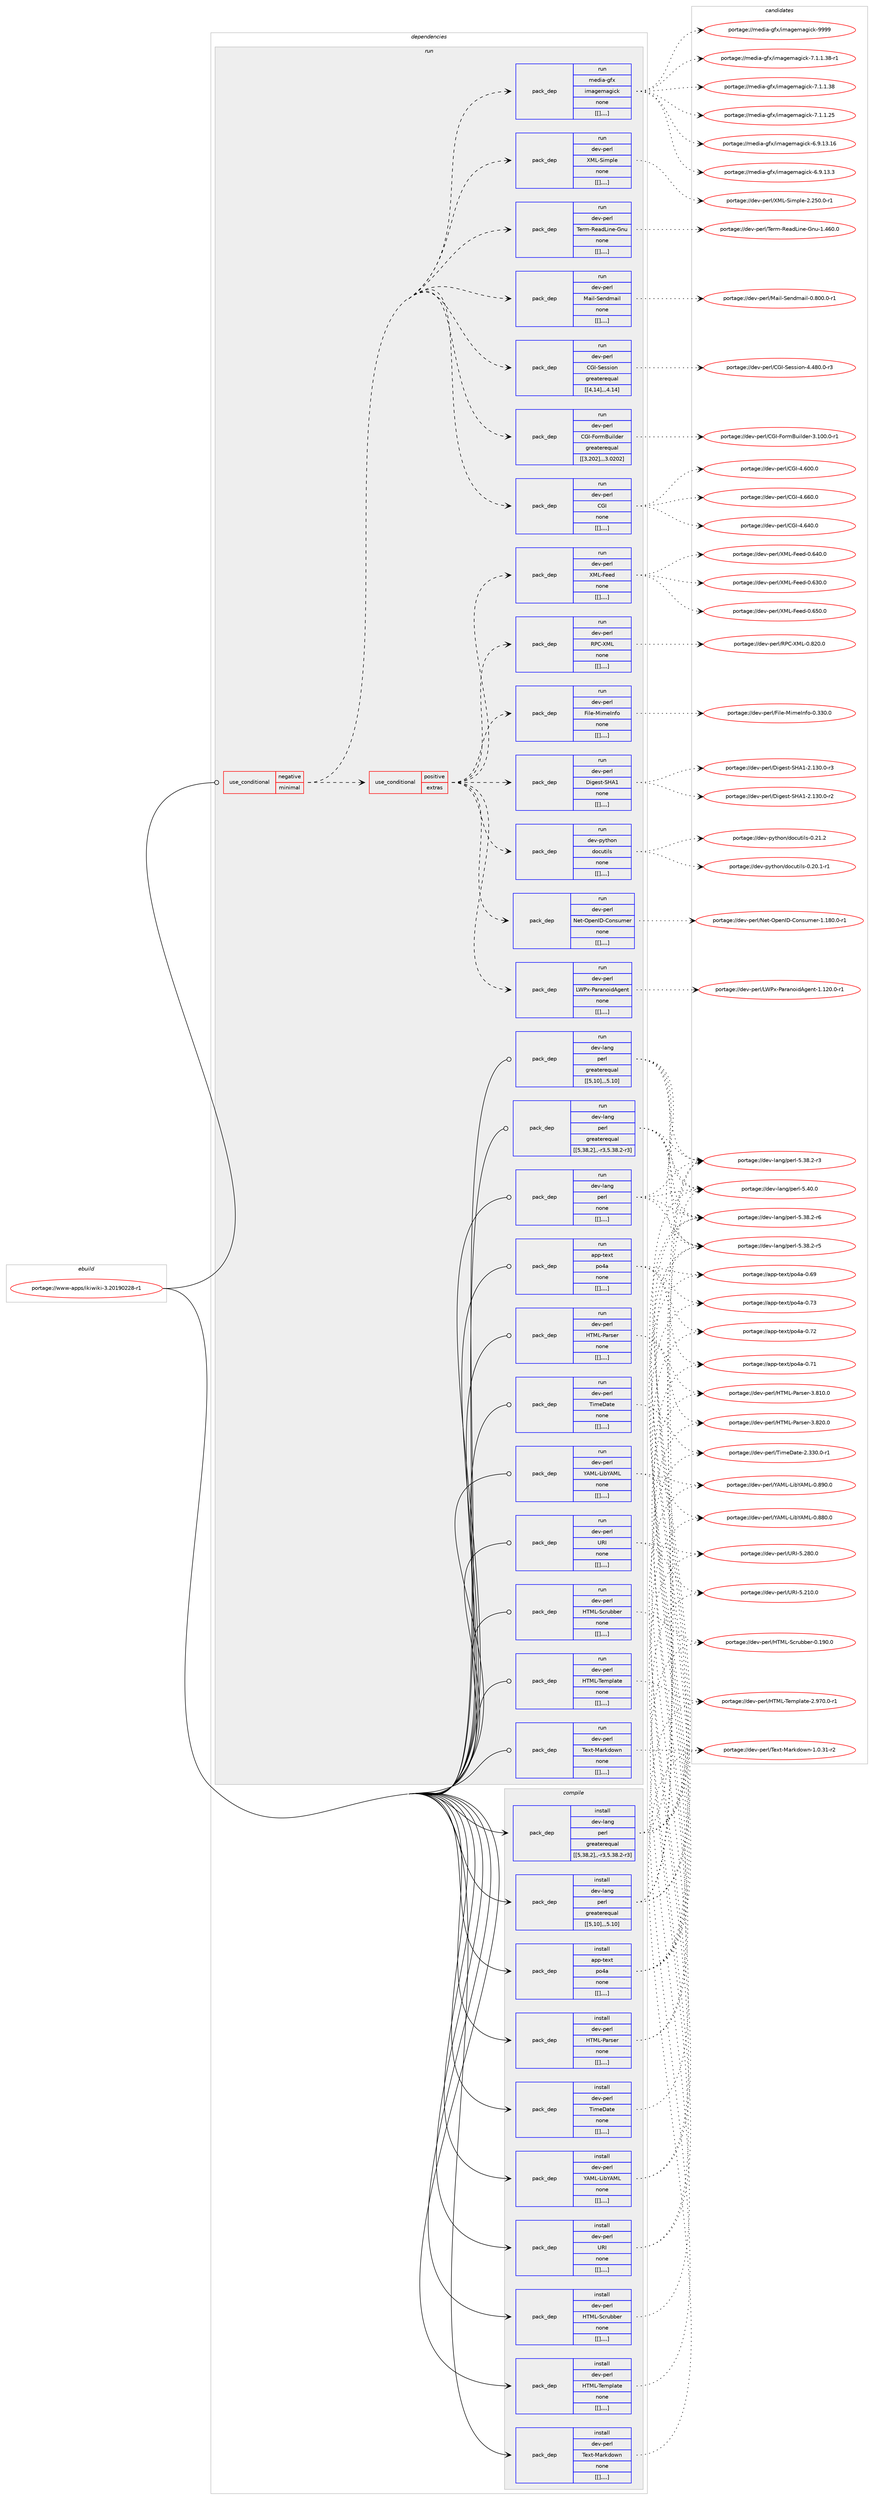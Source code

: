 digraph prolog {

# *************
# Graph options
# *************

newrank=true;
concentrate=true;
compound=true;
graph [rankdir=LR,fontname=Helvetica,fontsize=10,ranksep=1.5];#, ranksep=2.5, nodesep=0.2];
edge  [arrowhead=vee];
node  [fontname=Helvetica,fontsize=10];

# **********
# The ebuild
# **********

subgraph cluster_leftcol {
color=gray;
label=<<i>ebuild</i>>;
id [label="portage://www-apps/ikiwiki-3.20190228-r1", color=red, width=4, href="../www-apps/ikiwiki-3.20190228-r1.svg"];
}

# ****************
# The dependencies
# ****************

subgraph cluster_midcol {
color=gray;
label=<<i>dependencies</i>>;
subgraph cluster_compile {
fillcolor="#eeeeee";
style=filled;
label=<<i>compile</i>>;
subgraph pack337877 {
dependency464979 [label=<<TABLE BORDER="0" CELLBORDER="1" CELLSPACING="0" CELLPADDING="4" WIDTH="220"><TR><TD ROWSPAN="6" CELLPADDING="30">pack_dep</TD></TR><TR><TD WIDTH="110">install</TD></TR><TR><TD>app-text</TD></TR><TR><TD>po4a</TD></TR><TR><TD>none</TD></TR><TR><TD>[[],,,,]</TD></TR></TABLE>>, shape=none, color=blue];
}
id:e -> dependency464979:w [weight=20,style="solid",arrowhead="vee"];
subgraph pack337878 {
dependency464980 [label=<<TABLE BORDER="0" CELLBORDER="1" CELLSPACING="0" CELLPADDING="4" WIDTH="220"><TR><TD ROWSPAN="6" CELLPADDING="30">pack_dep</TD></TR><TR><TD WIDTH="110">install</TD></TR><TR><TD>dev-lang</TD></TR><TR><TD>perl</TD></TR><TR><TD>greaterequal</TD></TR><TR><TD>[[5,10],,,5.10]</TD></TR></TABLE>>, shape=none, color=blue];
}
id:e -> dependency464980:w [weight=20,style="solid",arrowhead="vee"];
subgraph pack337879 {
dependency464981 [label=<<TABLE BORDER="0" CELLBORDER="1" CELLSPACING="0" CELLPADDING="4" WIDTH="220"><TR><TD ROWSPAN="6" CELLPADDING="30">pack_dep</TD></TR><TR><TD WIDTH="110">install</TD></TR><TR><TD>dev-lang</TD></TR><TR><TD>perl</TD></TR><TR><TD>greaterequal</TD></TR><TR><TD>[[5,38,2],,-r3,5.38.2-r3]</TD></TR></TABLE>>, shape=none, color=blue];
}
id:e -> dependency464981:w [weight=20,style="solid",arrowhead="vee"];
subgraph pack337880 {
dependency464982 [label=<<TABLE BORDER="0" CELLBORDER="1" CELLSPACING="0" CELLPADDING="4" WIDTH="220"><TR><TD ROWSPAN="6" CELLPADDING="30">pack_dep</TD></TR><TR><TD WIDTH="110">install</TD></TR><TR><TD>dev-perl</TD></TR><TR><TD>HTML-Parser</TD></TR><TR><TD>none</TD></TR><TR><TD>[[],,,,]</TD></TR></TABLE>>, shape=none, color=blue];
}
id:e -> dependency464982:w [weight=20,style="solid",arrowhead="vee"];
subgraph pack337881 {
dependency464983 [label=<<TABLE BORDER="0" CELLBORDER="1" CELLSPACING="0" CELLPADDING="4" WIDTH="220"><TR><TD ROWSPAN="6" CELLPADDING="30">pack_dep</TD></TR><TR><TD WIDTH="110">install</TD></TR><TR><TD>dev-perl</TD></TR><TR><TD>HTML-Scrubber</TD></TR><TR><TD>none</TD></TR><TR><TD>[[],,,,]</TD></TR></TABLE>>, shape=none, color=blue];
}
id:e -> dependency464983:w [weight=20,style="solid",arrowhead="vee"];
subgraph pack337882 {
dependency464984 [label=<<TABLE BORDER="0" CELLBORDER="1" CELLSPACING="0" CELLPADDING="4" WIDTH="220"><TR><TD ROWSPAN="6" CELLPADDING="30">pack_dep</TD></TR><TR><TD WIDTH="110">install</TD></TR><TR><TD>dev-perl</TD></TR><TR><TD>HTML-Template</TD></TR><TR><TD>none</TD></TR><TR><TD>[[],,,,]</TD></TR></TABLE>>, shape=none, color=blue];
}
id:e -> dependency464984:w [weight=20,style="solid",arrowhead="vee"];
subgraph pack337883 {
dependency464985 [label=<<TABLE BORDER="0" CELLBORDER="1" CELLSPACING="0" CELLPADDING="4" WIDTH="220"><TR><TD ROWSPAN="6" CELLPADDING="30">pack_dep</TD></TR><TR><TD WIDTH="110">install</TD></TR><TR><TD>dev-perl</TD></TR><TR><TD>Text-Markdown</TD></TR><TR><TD>none</TD></TR><TR><TD>[[],,,,]</TD></TR></TABLE>>, shape=none, color=blue];
}
id:e -> dependency464985:w [weight=20,style="solid",arrowhead="vee"];
subgraph pack337884 {
dependency464986 [label=<<TABLE BORDER="0" CELLBORDER="1" CELLSPACING="0" CELLPADDING="4" WIDTH="220"><TR><TD ROWSPAN="6" CELLPADDING="30">pack_dep</TD></TR><TR><TD WIDTH="110">install</TD></TR><TR><TD>dev-perl</TD></TR><TR><TD>TimeDate</TD></TR><TR><TD>none</TD></TR><TR><TD>[[],,,,]</TD></TR></TABLE>>, shape=none, color=blue];
}
id:e -> dependency464986:w [weight=20,style="solid",arrowhead="vee"];
subgraph pack337885 {
dependency464987 [label=<<TABLE BORDER="0" CELLBORDER="1" CELLSPACING="0" CELLPADDING="4" WIDTH="220"><TR><TD ROWSPAN="6" CELLPADDING="30">pack_dep</TD></TR><TR><TD WIDTH="110">install</TD></TR><TR><TD>dev-perl</TD></TR><TR><TD>URI</TD></TR><TR><TD>none</TD></TR><TR><TD>[[],,,,]</TD></TR></TABLE>>, shape=none, color=blue];
}
id:e -> dependency464987:w [weight=20,style="solid",arrowhead="vee"];
subgraph pack337886 {
dependency464988 [label=<<TABLE BORDER="0" CELLBORDER="1" CELLSPACING="0" CELLPADDING="4" WIDTH="220"><TR><TD ROWSPAN="6" CELLPADDING="30">pack_dep</TD></TR><TR><TD WIDTH="110">install</TD></TR><TR><TD>dev-perl</TD></TR><TR><TD>YAML-LibYAML</TD></TR><TR><TD>none</TD></TR><TR><TD>[[],,,,]</TD></TR></TABLE>>, shape=none, color=blue];
}
id:e -> dependency464988:w [weight=20,style="solid",arrowhead="vee"];
}
subgraph cluster_compileandrun {
fillcolor="#eeeeee";
style=filled;
label=<<i>compile and run</i>>;
}
subgraph cluster_run {
fillcolor="#eeeeee";
style=filled;
label=<<i>run</i>>;
subgraph cond123701 {
dependency464989 [label=<<TABLE BORDER="0" CELLBORDER="1" CELLSPACING="0" CELLPADDING="4"><TR><TD ROWSPAN="3" CELLPADDING="10">use_conditional</TD></TR><TR><TD>negative</TD></TR><TR><TD>minimal</TD></TR></TABLE>>, shape=none, color=red];
subgraph pack337887 {
dependency464990 [label=<<TABLE BORDER="0" CELLBORDER="1" CELLSPACING="0" CELLPADDING="4" WIDTH="220"><TR><TD ROWSPAN="6" CELLPADDING="30">pack_dep</TD></TR><TR><TD WIDTH="110">run</TD></TR><TR><TD>dev-perl</TD></TR><TR><TD>CGI</TD></TR><TR><TD>none</TD></TR><TR><TD>[[],,,,]</TD></TR></TABLE>>, shape=none, color=blue];
}
dependency464989:e -> dependency464990:w [weight=20,style="dashed",arrowhead="vee"];
subgraph pack337888 {
dependency464991 [label=<<TABLE BORDER="0" CELLBORDER="1" CELLSPACING="0" CELLPADDING="4" WIDTH="220"><TR><TD ROWSPAN="6" CELLPADDING="30">pack_dep</TD></TR><TR><TD WIDTH="110">run</TD></TR><TR><TD>dev-perl</TD></TR><TR><TD>CGI-FormBuilder</TD></TR><TR><TD>greaterequal</TD></TR><TR><TD>[[3,202],,,3.0202]</TD></TR></TABLE>>, shape=none, color=blue];
}
dependency464989:e -> dependency464991:w [weight=20,style="dashed",arrowhead="vee"];
subgraph pack337889 {
dependency464992 [label=<<TABLE BORDER="0" CELLBORDER="1" CELLSPACING="0" CELLPADDING="4" WIDTH="220"><TR><TD ROWSPAN="6" CELLPADDING="30">pack_dep</TD></TR><TR><TD WIDTH="110">run</TD></TR><TR><TD>dev-perl</TD></TR><TR><TD>CGI-Session</TD></TR><TR><TD>greaterequal</TD></TR><TR><TD>[[4,14],,,4.14]</TD></TR></TABLE>>, shape=none, color=blue];
}
dependency464989:e -> dependency464992:w [weight=20,style="dashed",arrowhead="vee"];
subgraph pack337890 {
dependency464993 [label=<<TABLE BORDER="0" CELLBORDER="1" CELLSPACING="0" CELLPADDING="4" WIDTH="220"><TR><TD ROWSPAN="6" CELLPADDING="30">pack_dep</TD></TR><TR><TD WIDTH="110">run</TD></TR><TR><TD>dev-perl</TD></TR><TR><TD>Mail-Sendmail</TD></TR><TR><TD>none</TD></TR><TR><TD>[[],,,,]</TD></TR></TABLE>>, shape=none, color=blue];
}
dependency464989:e -> dependency464993:w [weight=20,style="dashed",arrowhead="vee"];
subgraph pack337891 {
dependency464994 [label=<<TABLE BORDER="0" CELLBORDER="1" CELLSPACING="0" CELLPADDING="4" WIDTH="220"><TR><TD ROWSPAN="6" CELLPADDING="30">pack_dep</TD></TR><TR><TD WIDTH="110">run</TD></TR><TR><TD>dev-perl</TD></TR><TR><TD>Term-ReadLine-Gnu</TD></TR><TR><TD>none</TD></TR><TR><TD>[[],,,,]</TD></TR></TABLE>>, shape=none, color=blue];
}
dependency464989:e -> dependency464994:w [weight=20,style="dashed",arrowhead="vee"];
subgraph pack337892 {
dependency464995 [label=<<TABLE BORDER="0" CELLBORDER="1" CELLSPACING="0" CELLPADDING="4" WIDTH="220"><TR><TD ROWSPAN="6" CELLPADDING="30">pack_dep</TD></TR><TR><TD WIDTH="110">run</TD></TR><TR><TD>dev-perl</TD></TR><TR><TD>XML-Simple</TD></TR><TR><TD>none</TD></TR><TR><TD>[[],,,,]</TD></TR></TABLE>>, shape=none, color=blue];
}
dependency464989:e -> dependency464995:w [weight=20,style="dashed",arrowhead="vee"];
subgraph pack337893 {
dependency464996 [label=<<TABLE BORDER="0" CELLBORDER="1" CELLSPACING="0" CELLPADDING="4" WIDTH="220"><TR><TD ROWSPAN="6" CELLPADDING="30">pack_dep</TD></TR><TR><TD WIDTH="110">run</TD></TR><TR><TD>media-gfx</TD></TR><TR><TD>imagemagick</TD></TR><TR><TD>none</TD></TR><TR><TD>[[],,,,]</TD></TR></TABLE>>, shape=none, color=blue];
}
dependency464989:e -> dependency464996:w [weight=20,style="dashed",arrowhead="vee"];
subgraph cond123702 {
dependency464997 [label=<<TABLE BORDER="0" CELLBORDER="1" CELLSPACING="0" CELLPADDING="4"><TR><TD ROWSPAN="3" CELLPADDING="10">use_conditional</TD></TR><TR><TD>positive</TD></TR><TR><TD>extras</TD></TR></TABLE>>, shape=none, color=red];
subgraph pack337894 {
dependency464998 [label=<<TABLE BORDER="0" CELLBORDER="1" CELLSPACING="0" CELLPADDING="4" WIDTH="220"><TR><TD ROWSPAN="6" CELLPADDING="30">pack_dep</TD></TR><TR><TD WIDTH="110">run</TD></TR><TR><TD>dev-python</TD></TR><TR><TD>docutils</TD></TR><TR><TD>none</TD></TR><TR><TD>[[],,,,]</TD></TR></TABLE>>, shape=none, color=blue];
}
dependency464997:e -> dependency464998:w [weight=20,style="dashed",arrowhead="vee"];
subgraph pack337895 {
dependency464999 [label=<<TABLE BORDER="0" CELLBORDER="1" CELLSPACING="0" CELLPADDING="4" WIDTH="220"><TR><TD ROWSPAN="6" CELLPADDING="30">pack_dep</TD></TR><TR><TD WIDTH="110">run</TD></TR><TR><TD>dev-perl</TD></TR><TR><TD>Digest-SHA1</TD></TR><TR><TD>none</TD></TR><TR><TD>[[],,,,]</TD></TR></TABLE>>, shape=none, color=blue];
}
dependency464997:e -> dependency464999:w [weight=20,style="dashed",arrowhead="vee"];
subgraph pack337896 {
dependency465000 [label=<<TABLE BORDER="0" CELLBORDER="1" CELLSPACING="0" CELLPADDING="4" WIDTH="220"><TR><TD ROWSPAN="6" CELLPADDING="30">pack_dep</TD></TR><TR><TD WIDTH="110">run</TD></TR><TR><TD>dev-perl</TD></TR><TR><TD>File-MimeInfo</TD></TR><TR><TD>none</TD></TR><TR><TD>[[],,,,]</TD></TR></TABLE>>, shape=none, color=blue];
}
dependency464997:e -> dependency465000:w [weight=20,style="dashed",arrowhead="vee"];
subgraph pack337897 {
dependency465001 [label=<<TABLE BORDER="0" CELLBORDER="1" CELLSPACING="0" CELLPADDING="4" WIDTH="220"><TR><TD ROWSPAN="6" CELLPADDING="30">pack_dep</TD></TR><TR><TD WIDTH="110">run</TD></TR><TR><TD>dev-perl</TD></TR><TR><TD>RPC-XML</TD></TR><TR><TD>none</TD></TR><TR><TD>[[],,,,]</TD></TR></TABLE>>, shape=none, color=blue];
}
dependency464997:e -> dependency465001:w [weight=20,style="dashed",arrowhead="vee"];
subgraph pack337898 {
dependency465002 [label=<<TABLE BORDER="0" CELLBORDER="1" CELLSPACING="0" CELLPADDING="4" WIDTH="220"><TR><TD ROWSPAN="6" CELLPADDING="30">pack_dep</TD></TR><TR><TD WIDTH="110">run</TD></TR><TR><TD>dev-perl</TD></TR><TR><TD>XML-Feed</TD></TR><TR><TD>none</TD></TR><TR><TD>[[],,,,]</TD></TR></TABLE>>, shape=none, color=blue];
}
dependency464997:e -> dependency465002:w [weight=20,style="dashed",arrowhead="vee"];
subgraph pack337899 {
dependency465003 [label=<<TABLE BORDER="0" CELLBORDER="1" CELLSPACING="0" CELLPADDING="4" WIDTH="220"><TR><TD ROWSPAN="6" CELLPADDING="30">pack_dep</TD></TR><TR><TD WIDTH="110">run</TD></TR><TR><TD>dev-perl</TD></TR><TR><TD>LWPx-ParanoidAgent</TD></TR><TR><TD>none</TD></TR><TR><TD>[[],,,,]</TD></TR></TABLE>>, shape=none, color=blue];
}
dependency464997:e -> dependency465003:w [weight=20,style="dashed",arrowhead="vee"];
subgraph pack337900 {
dependency465004 [label=<<TABLE BORDER="0" CELLBORDER="1" CELLSPACING="0" CELLPADDING="4" WIDTH="220"><TR><TD ROWSPAN="6" CELLPADDING="30">pack_dep</TD></TR><TR><TD WIDTH="110">run</TD></TR><TR><TD>dev-perl</TD></TR><TR><TD>Net-OpenID-Consumer</TD></TR><TR><TD>none</TD></TR><TR><TD>[[],,,,]</TD></TR></TABLE>>, shape=none, color=blue];
}
dependency464997:e -> dependency465004:w [weight=20,style="dashed",arrowhead="vee"];
}
dependency464989:e -> dependency464997:w [weight=20,style="dashed",arrowhead="vee"];
}
id:e -> dependency464989:w [weight=20,style="solid",arrowhead="odot"];
subgraph pack337901 {
dependency465005 [label=<<TABLE BORDER="0" CELLBORDER="1" CELLSPACING="0" CELLPADDING="4" WIDTH="220"><TR><TD ROWSPAN="6" CELLPADDING="30">pack_dep</TD></TR><TR><TD WIDTH="110">run</TD></TR><TR><TD>app-text</TD></TR><TR><TD>po4a</TD></TR><TR><TD>none</TD></TR><TR><TD>[[],,,,]</TD></TR></TABLE>>, shape=none, color=blue];
}
id:e -> dependency465005:w [weight=20,style="solid",arrowhead="odot"];
subgraph pack337902 {
dependency465006 [label=<<TABLE BORDER="0" CELLBORDER="1" CELLSPACING="0" CELLPADDING="4" WIDTH="220"><TR><TD ROWSPAN="6" CELLPADDING="30">pack_dep</TD></TR><TR><TD WIDTH="110">run</TD></TR><TR><TD>dev-lang</TD></TR><TR><TD>perl</TD></TR><TR><TD>greaterequal</TD></TR><TR><TD>[[5,10],,,5.10]</TD></TR></TABLE>>, shape=none, color=blue];
}
id:e -> dependency465006:w [weight=20,style="solid",arrowhead="odot"];
subgraph pack337903 {
dependency465007 [label=<<TABLE BORDER="0" CELLBORDER="1" CELLSPACING="0" CELLPADDING="4" WIDTH="220"><TR><TD ROWSPAN="6" CELLPADDING="30">pack_dep</TD></TR><TR><TD WIDTH="110">run</TD></TR><TR><TD>dev-lang</TD></TR><TR><TD>perl</TD></TR><TR><TD>greaterequal</TD></TR><TR><TD>[[5,38,2],,-r3,5.38.2-r3]</TD></TR></TABLE>>, shape=none, color=blue];
}
id:e -> dependency465007:w [weight=20,style="solid",arrowhead="odot"];
subgraph pack337904 {
dependency465008 [label=<<TABLE BORDER="0" CELLBORDER="1" CELLSPACING="0" CELLPADDING="4" WIDTH="220"><TR><TD ROWSPAN="6" CELLPADDING="30">pack_dep</TD></TR><TR><TD WIDTH="110">run</TD></TR><TR><TD>dev-lang</TD></TR><TR><TD>perl</TD></TR><TR><TD>none</TD></TR><TR><TD>[[],,,,]</TD></TR></TABLE>>, shape=none, color=blue];
}
id:e -> dependency465008:w [weight=20,style="solid",arrowhead="odot"];
subgraph pack337905 {
dependency465009 [label=<<TABLE BORDER="0" CELLBORDER="1" CELLSPACING="0" CELLPADDING="4" WIDTH="220"><TR><TD ROWSPAN="6" CELLPADDING="30">pack_dep</TD></TR><TR><TD WIDTH="110">run</TD></TR><TR><TD>dev-perl</TD></TR><TR><TD>HTML-Parser</TD></TR><TR><TD>none</TD></TR><TR><TD>[[],,,,]</TD></TR></TABLE>>, shape=none, color=blue];
}
id:e -> dependency465009:w [weight=20,style="solid",arrowhead="odot"];
subgraph pack337906 {
dependency465010 [label=<<TABLE BORDER="0" CELLBORDER="1" CELLSPACING="0" CELLPADDING="4" WIDTH="220"><TR><TD ROWSPAN="6" CELLPADDING="30">pack_dep</TD></TR><TR><TD WIDTH="110">run</TD></TR><TR><TD>dev-perl</TD></TR><TR><TD>HTML-Scrubber</TD></TR><TR><TD>none</TD></TR><TR><TD>[[],,,,]</TD></TR></TABLE>>, shape=none, color=blue];
}
id:e -> dependency465010:w [weight=20,style="solid",arrowhead="odot"];
subgraph pack337907 {
dependency465011 [label=<<TABLE BORDER="0" CELLBORDER="1" CELLSPACING="0" CELLPADDING="4" WIDTH="220"><TR><TD ROWSPAN="6" CELLPADDING="30">pack_dep</TD></TR><TR><TD WIDTH="110">run</TD></TR><TR><TD>dev-perl</TD></TR><TR><TD>HTML-Template</TD></TR><TR><TD>none</TD></TR><TR><TD>[[],,,,]</TD></TR></TABLE>>, shape=none, color=blue];
}
id:e -> dependency465011:w [weight=20,style="solid",arrowhead="odot"];
subgraph pack337908 {
dependency465012 [label=<<TABLE BORDER="0" CELLBORDER="1" CELLSPACING="0" CELLPADDING="4" WIDTH="220"><TR><TD ROWSPAN="6" CELLPADDING="30">pack_dep</TD></TR><TR><TD WIDTH="110">run</TD></TR><TR><TD>dev-perl</TD></TR><TR><TD>Text-Markdown</TD></TR><TR><TD>none</TD></TR><TR><TD>[[],,,,]</TD></TR></TABLE>>, shape=none, color=blue];
}
id:e -> dependency465012:w [weight=20,style="solid",arrowhead="odot"];
subgraph pack337909 {
dependency465013 [label=<<TABLE BORDER="0" CELLBORDER="1" CELLSPACING="0" CELLPADDING="4" WIDTH="220"><TR><TD ROWSPAN="6" CELLPADDING="30">pack_dep</TD></TR><TR><TD WIDTH="110">run</TD></TR><TR><TD>dev-perl</TD></TR><TR><TD>TimeDate</TD></TR><TR><TD>none</TD></TR><TR><TD>[[],,,,]</TD></TR></TABLE>>, shape=none, color=blue];
}
id:e -> dependency465013:w [weight=20,style="solid",arrowhead="odot"];
subgraph pack337910 {
dependency465014 [label=<<TABLE BORDER="0" CELLBORDER="1" CELLSPACING="0" CELLPADDING="4" WIDTH="220"><TR><TD ROWSPAN="6" CELLPADDING="30">pack_dep</TD></TR><TR><TD WIDTH="110">run</TD></TR><TR><TD>dev-perl</TD></TR><TR><TD>URI</TD></TR><TR><TD>none</TD></TR><TR><TD>[[],,,,]</TD></TR></TABLE>>, shape=none, color=blue];
}
id:e -> dependency465014:w [weight=20,style="solid",arrowhead="odot"];
subgraph pack337911 {
dependency465015 [label=<<TABLE BORDER="0" CELLBORDER="1" CELLSPACING="0" CELLPADDING="4" WIDTH="220"><TR><TD ROWSPAN="6" CELLPADDING="30">pack_dep</TD></TR><TR><TD WIDTH="110">run</TD></TR><TR><TD>dev-perl</TD></TR><TR><TD>YAML-LibYAML</TD></TR><TR><TD>none</TD></TR><TR><TD>[[],,,,]</TD></TR></TABLE>>, shape=none, color=blue];
}
id:e -> dependency465015:w [weight=20,style="solid",arrowhead="odot"];
}
}

# **************
# The candidates
# **************

subgraph cluster_choices {
rank=same;
color=gray;
label=<<i>candidates</i>>;

subgraph choice337877 {
color=black;
nodesep=1;
choice97112112451161011201164711211152974548465551 [label="portage://app-text/po4a-0.73", color=red, width=4,href="../app-text/po4a-0.73.svg"];
choice97112112451161011201164711211152974548465550 [label="portage://app-text/po4a-0.72", color=red, width=4,href="../app-text/po4a-0.72.svg"];
choice97112112451161011201164711211152974548465549 [label="portage://app-text/po4a-0.71", color=red, width=4,href="../app-text/po4a-0.71.svg"];
choice97112112451161011201164711211152974548465457 [label="portage://app-text/po4a-0.69", color=red, width=4,href="../app-text/po4a-0.69.svg"];
dependency464979:e -> choice97112112451161011201164711211152974548465551:w [style=dotted,weight="100"];
dependency464979:e -> choice97112112451161011201164711211152974548465550:w [style=dotted,weight="100"];
dependency464979:e -> choice97112112451161011201164711211152974548465549:w [style=dotted,weight="100"];
dependency464979:e -> choice97112112451161011201164711211152974548465457:w [style=dotted,weight="100"];
}
subgraph choice337878 {
color=black;
nodesep=1;
choice10010111845108971101034711210111410845534652484648 [label="portage://dev-lang/perl-5.40.0", color=red, width=4,href="../dev-lang/perl-5.40.0.svg"];
choice100101118451089711010347112101114108455346515646504511454 [label="portage://dev-lang/perl-5.38.2-r6", color=red, width=4,href="../dev-lang/perl-5.38.2-r6.svg"];
choice100101118451089711010347112101114108455346515646504511453 [label="portage://dev-lang/perl-5.38.2-r5", color=red, width=4,href="../dev-lang/perl-5.38.2-r5.svg"];
choice100101118451089711010347112101114108455346515646504511451 [label="portage://dev-lang/perl-5.38.2-r3", color=red, width=4,href="../dev-lang/perl-5.38.2-r3.svg"];
dependency464980:e -> choice10010111845108971101034711210111410845534652484648:w [style=dotted,weight="100"];
dependency464980:e -> choice100101118451089711010347112101114108455346515646504511454:w [style=dotted,weight="100"];
dependency464980:e -> choice100101118451089711010347112101114108455346515646504511453:w [style=dotted,weight="100"];
dependency464980:e -> choice100101118451089711010347112101114108455346515646504511451:w [style=dotted,weight="100"];
}
subgraph choice337879 {
color=black;
nodesep=1;
choice10010111845108971101034711210111410845534652484648 [label="portage://dev-lang/perl-5.40.0", color=red, width=4,href="../dev-lang/perl-5.40.0.svg"];
choice100101118451089711010347112101114108455346515646504511454 [label="portage://dev-lang/perl-5.38.2-r6", color=red, width=4,href="../dev-lang/perl-5.38.2-r6.svg"];
choice100101118451089711010347112101114108455346515646504511453 [label="portage://dev-lang/perl-5.38.2-r5", color=red, width=4,href="../dev-lang/perl-5.38.2-r5.svg"];
choice100101118451089711010347112101114108455346515646504511451 [label="portage://dev-lang/perl-5.38.2-r3", color=red, width=4,href="../dev-lang/perl-5.38.2-r3.svg"];
dependency464981:e -> choice10010111845108971101034711210111410845534652484648:w [style=dotted,weight="100"];
dependency464981:e -> choice100101118451089711010347112101114108455346515646504511454:w [style=dotted,weight="100"];
dependency464981:e -> choice100101118451089711010347112101114108455346515646504511453:w [style=dotted,weight="100"];
dependency464981:e -> choice100101118451089711010347112101114108455346515646504511451:w [style=dotted,weight="100"];
}
subgraph choice337880 {
color=black;
nodesep=1;
choice1001011184511210111410847728477764580971141151011144551465650484648 [label="portage://dev-perl/HTML-Parser-3.820.0", color=red, width=4,href="../dev-perl/HTML-Parser-3.820.0.svg"];
choice1001011184511210111410847728477764580971141151011144551465649484648 [label="portage://dev-perl/HTML-Parser-3.810.0", color=red, width=4,href="../dev-perl/HTML-Parser-3.810.0.svg"];
dependency464982:e -> choice1001011184511210111410847728477764580971141151011144551465650484648:w [style=dotted,weight="100"];
dependency464982:e -> choice1001011184511210111410847728477764580971141151011144551465649484648:w [style=dotted,weight="100"];
}
subgraph choice337881 {
color=black;
nodesep=1;
choice10010111845112101114108477284777645839911411798981011144548464957484648 [label="portage://dev-perl/HTML-Scrubber-0.190.0", color=red, width=4,href="../dev-perl/HTML-Scrubber-0.190.0.svg"];
dependency464983:e -> choice10010111845112101114108477284777645839911411798981011144548464957484648:w [style=dotted,weight="100"];
}
subgraph choice337882 {
color=black;
nodesep=1;
choice10010111845112101114108477284777645841011091121089711610145504657554846484511449 [label="portage://dev-perl/HTML-Template-2.970.0-r1", color=red, width=4,href="../dev-perl/HTML-Template-2.970.0-r1.svg"];
dependency464984:e -> choice10010111845112101114108477284777645841011091121089711610145504657554846484511449:w [style=dotted,weight="100"];
}
subgraph choice337883 {
color=black;
nodesep=1;
choice100101118451121011141084784101120116457797114107100111119110454946484651494511450 [label="portage://dev-perl/Text-Markdown-1.0.31-r2", color=red, width=4,href="../dev-perl/Text-Markdown-1.0.31-r2.svg"];
dependency464985:e -> choice100101118451121011141084784101120116457797114107100111119110454946484651494511450:w [style=dotted,weight="100"];
}
subgraph choice337884 {
color=black;
nodesep=1;
choice100101118451121011141084784105109101689711610145504651514846484511449 [label="portage://dev-perl/TimeDate-2.330.0-r1", color=red, width=4,href="../dev-perl/TimeDate-2.330.0-r1.svg"];
dependency464986:e -> choice100101118451121011141084784105109101689711610145504651514846484511449:w [style=dotted,weight="100"];
}
subgraph choice337885 {
color=black;
nodesep=1;
choice10010111845112101114108478582734553465056484648 [label="portage://dev-perl/URI-5.280.0", color=red, width=4,href="../dev-perl/URI-5.280.0.svg"];
choice10010111845112101114108478582734553465049484648 [label="portage://dev-perl/URI-5.210.0", color=red, width=4,href="../dev-perl/URI-5.210.0.svg"];
dependency464987:e -> choice10010111845112101114108478582734553465056484648:w [style=dotted,weight="100"];
dependency464987:e -> choice10010111845112101114108478582734553465049484648:w [style=dotted,weight="100"];
}
subgraph choice337886 {
color=black;
nodesep=1;
choice100101118451121011141084789657776457610598896577764548465657484648 [label="portage://dev-perl/YAML-LibYAML-0.890.0", color=red, width=4,href="../dev-perl/YAML-LibYAML-0.890.0.svg"];
choice100101118451121011141084789657776457610598896577764548465656484648 [label="portage://dev-perl/YAML-LibYAML-0.880.0", color=red, width=4,href="../dev-perl/YAML-LibYAML-0.880.0.svg"];
dependency464988:e -> choice100101118451121011141084789657776457610598896577764548465657484648:w [style=dotted,weight="100"];
dependency464988:e -> choice100101118451121011141084789657776457610598896577764548465656484648:w [style=dotted,weight="100"];
}
subgraph choice337887 {
color=black;
nodesep=1;
choice10010111845112101114108476771734552465454484648 [label="portage://dev-perl/CGI-4.660.0", color=red, width=4,href="../dev-perl/CGI-4.660.0.svg"];
choice10010111845112101114108476771734552465452484648 [label="portage://dev-perl/CGI-4.640.0", color=red, width=4,href="../dev-perl/CGI-4.640.0.svg"];
choice10010111845112101114108476771734552465448484648 [label="portage://dev-perl/CGI-4.600.0", color=red, width=4,href="../dev-perl/CGI-4.600.0.svg"];
dependency464990:e -> choice10010111845112101114108476771734552465454484648:w [style=dotted,weight="100"];
dependency464990:e -> choice10010111845112101114108476771734552465452484648:w [style=dotted,weight="100"];
dependency464990:e -> choice10010111845112101114108476771734552465448484648:w [style=dotted,weight="100"];
}
subgraph choice337888 {
color=black;
nodesep=1;
choice100101118451121011141084767717345701111141096611710510810010111445514649484846484511449 [label="portage://dev-perl/CGI-FormBuilder-3.100.0-r1", color=red, width=4,href="../dev-perl/CGI-FormBuilder-3.100.0-r1.svg"];
dependency464991:e -> choice100101118451121011141084767717345701111141096611710510810010111445514649484846484511449:w [style=dotted,weight="100"];
}
subgraph choice337889 {
color=black;
nodesep=1;
choice1001011184511210111410847677173458310111511510511111045524652564846484511451 [label="portage://dev-perl/CGI-Session-4.480.0-r3", color=red, width=4,href="../dev-perl/CGI-Session-4.480.0-r3.svg"];
dependency464992:e -> choice1001011184511210111410847677173458310111511510511111045524652564846484511451:w [style=dotted,weight="100"];
}
subgraph choice337890 {
color=black;
nodesep=1;
choice1001011184511210111410847779710510845831011101001099710510845484656484846484511449 [label="portage://dev-perl/Mail-Sendmail-0.800.0-r1", color=red, width=4,href="../dev-perl/Mail-Sendmail-0.800.0-r1.svg"];
dependency464993:e -> choice1001011184511210111410847779710510845831011101001099710510845484656484846484511449:w [style=dotted,weight="100"];
}
subgraph choice337891 {
color=black;
nodesep=1;
choice1001011184511210111410847841011141094582101971007610511010145711101174549465254484648 [label="portage://dev-perl/Term-ReadLine-Gnu-1.460.0", color=red, width=4,href="../dev-perl/Term-ReadLine-Gnu-1.460.0.svg"];
dependency464994:e -> choice1001011184511210111410847841011141094582101971007610511010145711101174549465254484648:w [style=dotted,weight="100"];
}
subgraph choice337892 {
color=black;
nodesep=1;
choice1001011184511210111410847887776458310510911210810145504650534846484511449 [label="portage://dev-perl/XML-Simple-2.250.0-r1", color=red, width=4,href="../dev-perl/XML-Simple-2.250.0-r1.svg"];
dependency464995:e -> choice1001011184511210111410847887776458310510911210810145504650534846484511449:w [style=dotted,weight="100"];
}
subgraph choice337893 {
color=black;
nodesep=1;
choice1091011001059745103102120471051099710310110997103105991074557575757 [label="portage://media-gfx/imagemagick-9999", color=red, width=4,href="../media-gfx/imagemagick-9999.svg"];
choice1091011001059745103102120471051099710310110997103105991074555464946494651564511449 [label="portage://media-gfx/imagemagick-7.1.1.38-r1", color=red, width=4,href="../media-gfx/imagemagick-7.1.1.38-r1.svg"];
choice109101100105974510310212047105109971031011099710310599107455546494649465156 [label="portage://media-gfx/imagemagick-7.1.1.38", color=red, width=4,href="../media-gfx/imagemagick-7.1.1.38.svg"];
choice109101100105974510310212047105109971031011099710310599107455546494649465053 [label="portage://media-gfx/imagemagick-7.1.1.25", color=red, width=4,href="../media-gfx/imagemagick-7.1.1.25.svg"];
choice10910110010597451031021204710510997103101109971031059910745544657464951464954 [label="portage://media-gfx/imagemagick-6.9.13.16", color=red, width=4,href="../media-gfx/imagemagick-6.9.13.16.svg"];
choice109101100105974510310212047105109971031011099710310599107455446574649514651 [label="portage://media-gfx/imagemagick-6.9.13.3", color=red, width=4,href="../media-gfx/imagemagick-6.9.13.3.svg"];
dependency464996:e -> choice1091011001059745103102120471051099710310110997103105991074557575757:w [style=dotted,weight="100"];
dependency464996:e -> choice1091011001059745103102120471051099710310110997103105991074555464946494651564511449:w [style=dotted,weight="100"];
dependency464996:e -> choice109101100105974510310212047105109971031011099710310599107455546494649465156:w [style=dotted,weight="100"];
dependency464996:e -> choice109101100105974510310212047105109971031011099710310599107455546494649465053:w [style=dotted,weight="100"];
dependency464996:e -> choice10910110010597451031021204710510997103101109971031059910745544657464951464954:w [style=dotted,weight="100"];
dependency464996:e -> choice109101100105974510310212047105109971031011099710310599107455446574649514651:w [style=dotted,weight="100"];
}
subgraph choice337894 {
color=black;
nodesep=1;
choice10010111845112121116104111110471001119911711610510811545484650494650 [label="portage://dev-python/docutils-0.21.2", color=red, width=4,href="../dev-python/docutils-0.21.2.svg"];
choice100101118451121211161041111104710011199117116105108115454846504846494511449 [label="portage://dev-python/docutils-0.20.1-r1", color=red, width=4,href="../dev-python/docutils-0.20.1-r1.svg"];
dependency464998:e -> choice10010111845112121116104111110471001119911711610510811545484650494650:w [style=dotted,weight="100"];
dependency464998:e -> choice100101118451121211161041111104710011199117116105108115454846504846494511449:w [style=dotted,weight="100"];
}
subgraph choice337895 {
color=black;
nodesep=1;
choice100101118451121011141084768105103101115116458372654945504649514846484511451 [label="portage://dev-perl/Digest-SHA1-2.130.0-r3", color=red, width=4,href="../dev-perl/Digest-SHA1-2.130.0-r3.svg"];
choice100101118451121011141084768105103101115116458372654945504649514846484511450 [label="portage://dev-perl/Digest-SHA1-2.130.0-r2", color=red, width=4,href="../dev-perl/Digest-SHA1-2.130.0-r2.svg"];
dependency464999:e -> choice100101118451121011141084768105103101115116458372654945504649514846484511451:w [style=dotted,weight="100"];
dependency464999:e -> choice100101118451121011141084768105103101115116458372654945504649514846484511450:w [style=dotted,weight="100"];
}
subgraph choice337896 {
color=black;
nodesep=1;
choice1001011184511210111410847701051081014577105109101731101021114548465151484648 [label="portage://dev-perl/File-MimeInfo-0.330.0", color=red, width=4,href="../dev-perl/File-MimeInfo-0.330.0.svg"];
dependency465000:e -> choice1001011184511210111410847701051081014577105109101731101021114548465151484648:w [style=dotted,weight="100"];
}
subgraph choice337897 {
color=black;
nodesep=1;
choice1001011184511210111410847828067458877764548465650484648 [label="portage://dev-perl/RPC-XML-0.820.0", color=red, width=4,href="../dev-perl/RPC-XML-0.820.0.svg"];
dependency465001:e -> choice1001011184511210111410847828067458877764548465650484648:w [style=dotted,weight="100"];
}
subgraph choice337898 {
color=black;
nodesep=1;
choice100101118451121011141084788777645701011011004548465453484648 [label="portage://dev-perl/XML-Feed-0.650.0", color=red, width=4,href="../dev-perl/XML-Feed-0.650.0.svg"];
choice100101118451121011141084788777645701011011004548465452484648 [label="portage://dev-perl/XML-Feed-0.640.0", color=red, width=4,href="../dev-perl/XML-Feed-0.640.0.svg"];
choice100101118451121011141084788777645701011011004548465451484648 [label="portage://dev-perl/XML-Feed-0.630.0", color=red, width=4,href="../dev-perl/XML-Feed-0.630.0.svg"];
dependency465002:e -> choice100101118451121011141084788777645701011011004548465453484648:w [style=dotted,weight="100"];
dependency465002:e -> choice100101118451121011141084788777645701011011004548465452484648:w [style=dotted,weight="100"];
dependency465002:e -> choice100101118451121011141084788777645701011011004548465451484648:w [style=dotted,weight="100"];
}
subgraph choice337899 {
color=black;
nodesep=1;
choice1001011184511210111410847768780120458097114971101111051006510310111011645494649504846484511449 [label="portage://dev-perl/LWPx-ParanoidAgent-1.120.0-r1", color=red, width=4,href="../dev-perl/LWPx-ParanoidAgent-1.120.0-r1.svg"];
dependency465003:e -> choice1001011184511210111410847768780120458097114971101111051006510310111011645494649504846484511449:w [style=dotted,weight="100"];
}
subgraph choice337900 {
color=black;
nodesep=1;
choice10010111845112101114108477810111645791121011107368456711111011511710910111445494649564846484511449 [label="portage://dev-perl/Net-OpenID-Consumer-1.180.0-r1", color=red, width=4,href="../dev-perl/Net-OpenID-Consumer-1.180.0-r1.svg"];
dependency465004:e -> choice10010111845112101114108477810111645791121011107368456711111011511710910111445494649564846484511449:w [style=dotted,weight="100"];
}
subgraph choice337901 {
color=black;
nodesep=1;
choice97112112451161011201164711211152974548465551 [label="portage://app-text/po4a-0.73", color=red, width=4,href="../app-text/po4a-0.73.svg"];
choice97112112451161011201164711211152974548465550 [label="portage://app-text/po4a-0.72", color=red, width=4,href="../app-text/po4a-0.72.svg"];
choice97112112451161011201164711211152974548465549 [label="portage://app-text/po4a-0.71", color=red, width=4,href="../app-text/po4a-0.71.svg"];
choice97112112451161011201164711211152974548465457 [label="portage://app-text/po4a-0.69", color=red, width=4,href="../app-text/po4a-0.69.svg"];
dependency465005:e -> choice97112112451161011201164711211152974548465551:w [style=dotted,weight="100"];
dependency465005:e -> choice97112112451161011201164711211152974548465550:w [style=dotted,weight="100"];
dependency465005:e -> choice97112112451161011201164711211152974548465549:w [style=dotted,weight="100"];
dependency465005:e -> choice97112112451161011201164711211152974548465457:w [style=dotted,weight="100"];
}
subgraph choice337902 {
color=black;
nodesep=1;
choice10010111845108971101034711210111410845534652484648 [label="portage://dev-lang/perl-5.40.0", color=red, width=4,href="../dev-lang/perl-5.40.0.svg"];
choice100101118451089711010347112101114108455346515646504511454 [label="portage://dev-lang/perl-5.38.2-r6", color=red, width=4,href="../dev-lang/perl-5.38.2-r6.svg"];
choice100101118451089711010347112101114108455346515646504511453 [label="portage://dev-lang/perl-5.38.2-r5", color=red, width=4,href="../dev-lang/perl-5.38.2-r5.svg"];
choice100101118451089711010347112101114108455346515646504511451 [label="portage://dev-lang/perl-5.38.2-r3", color=red, width=4,href="../dev-lang/perl-5.38.2-r3.svg"];
dependency465006:e -> choice10010111845108971101034711210111410845534652484648:w [style=dotted,weight="100"];
dependency465006:e -> choice100101118451089711010347112101114108455346515646504511454:w [style=dotted,weight="100"];
dependency465006:e -> choice100101118451089711010347112101114108455346515646504511453:w [style=dotted,weight="100"];
dependency465006:e -> choice100101118451089711010347112101114108455346515646504511451:w [style=dotted,weight="100"];
}
subgraph choice337903 {
color=black;
nodesep=1;
choice10010111845108971101034711210111410845534652484648 [label="portage://dev-lang/perl-5.40.0", color=red, width=4,href="../dev-lang/perl-5.40.0.svg"];
choice100101118451089711010347112101114108455346515646504511454 [label="portage://dev-lang/perl-5.38.2-r6", color=red, width=4,href="../dev-lang/perl-5.38.2-r6.svg"];
choice100101118451089711010347112101114108455346515646504511453 [label="portage://dev-lang/perl-5.38.2-r5", color=red, width=4,href="../dev-lang/perl-5.38.2-r5.svg"];
choice100101118451089711010347112101114108455346515646504511451 [label="portage://dev-lang/perl-5.38.2-r3", color=red, width=4,href="../dev-lang/perl-5.38.2-r3.svg"];
dependency465007:e -> choice10010111845108971101034711210111410845534652484648:w [style=dotted,weight="100"];
dependency465007:e -> choice100101118451089711010347112101114108455346515646504511454:w [style=dotted,weight="100"];
dependency465007:e -> choice100101118451089711010347112101114108455346515646504511453:w [style=dotted,weight="100"];
dependency465007:e -> choice100101118451089711010347112101114108455346515646504511451:w [style=dotted,weight="100"];
}
subgraph choice337904 {
color=black;
nodesep=1;
choice10010111845108971101034711210111410845534652484648 [label="portage://dev-lang/perl-5.40.0", color=red, width=4,href="../dev-lang/perl-5.40.0.svg"];
choice100101118451089711010347112101114108455346515646504511454 [label="portage://dev-lang/perl-5.38.2-r6", color=red, width=4,href="../dev-lang/perl-5.38.2-r6.svg"];
choice100101118451089711010347112101114108455346515646504511453 [label="portage://dev-lang/perl-5.38.2-r5", color=red, width=4,href="../dev-lang/perl-5.38.2-r5.svg"];
choice100101118451089711010347112101114108455346515646504511451 [label="portage://dev-lang/perl-5.38.2-r3", color=red, width=4,href="../dev-lang/perl-5.38.2-r3.svg"];
dependency465008:e -> choice10010111845108971101034711210111410845534652484648:w [style=dotted,weight="100"];
dependency465008:e -> choice100101118451089711010347112101114108455346515646504511454:w [style=dotted,weight="100"];
dependency465008:e -> choice100101118451089711010347112101114108455346515646504511453:w [style=dotted,weight="100"];
dependency465008:e -> choice100101118451089711010347112101114108455346515646504511451:w [style=dotted,weight="100"];
}
subgraph choice337905 {
color=black;
nodesep=1;
choice1001011184511210111410847728477764580971141151011144551465650484648 [label="portage://dev-perl/HTML-Parser-3.820.0", color=red, width=4,href="../dev-perl/HTML-Parser-3.820.0.svg"];
choice1001011184511210111410847728477764580971141151011144551465649484648 [label="portage://dev-perl/HTML-Parser-3.810.0", color=red, width=4,href="../dev-perl/HTML-Parser-3.810.0.svg"];
dependency465009:e -> choice1001011184511210111410847728477764580971141151011144551465650484648:w [style=dotted,weight="100"];
dependency465009:e -> choice1001011184511210111410847728477764580971141151011144551465649484648:w [style=dotted,weight="100"];
}
subgraph choice337906 {
color=black;
nodesep=1;
choice10010111845112101114108477284777645839911411798981011144548464957484648 [label="portage://dev-perl/HTML-Scrubber-0.190.0", color=red, width=4,href="../dev-perl/HTML-Scrubber-0.190.0.svg"];
dependency465010:e -> choice10010111845112101114108477284777645839911411798981011144548464957484648:w [style=dotted,weight="100"];
}
subgraph choice337907 {
color=black;
nodesep=1;
choice10010111845112101114108477284777645841011091121089711610145504657554846484511449 [label="portage://dev-perl/HTML-Template-2.970.0-r1", color=red, width=4,href="../dev-perl/HTML-Template-2.970.0-r1.svg"];
dependency465011:e -> choice10010111845112101114108477284777645841011091121089711610145504657554846484511449:w [style=dotted,weight="100"];
}
subgraph choice337908 {
color=black;
nodesep=1;
choice100101118451121011141084784101120116457797114107100111119110454946484651494511450 [label="portage://dev-perl/Text-Markdown-1.0.31-r2", color=red, width=4,href="../dev-perl/Text-Markdown-1.0.31-r2.svg"];
dependency465012:e -> choice100101118451121011141084784101120116457797114107100111119110454946484651494511450:w [style=dotted,weight="100"];
}
subgraph choice337909 {
color=black;
nodesep=1;
choice100101118451121011141084784105109101689711610145504651514846484511449 [label="portage://dev-perl/TimeDate-2.330.0-r1", color=red, width=4,href="../dev-perl/TimeDate-2.330.0-r1.svg"];
dependency465013:e -> choice100101118451121011141084784105109101689711610145504651514846484511449:w [style=dotted,weight="100"];
}
subgraph choice337910 {
color=black;
nodesep=1;
choice10010111845112101114108478582734553465056484648 [label="portage://dev-perl/URI-5.280.0", color=red, width=4,href="../dev-perl/URI-5.280.0.svg"];
choice10010111845112101114108478582734553465049484648 [label="portage://dev-perl/URI-5.210.0", color=red, width=4,href="../dev-perl/URI-5.210.0.svg"];
dependency465014:e -> choice10010111845112101114108478582734553465056484648:w [style=dotted,weight="100"];
dependency465014:e -> choice10010111845112101114108478582734553465049484648:w [style=dotted,weight="100"];
}
subgraph choice337911 {
color=black;
nodesep=1;
choice100101118451121011141084789657776457610598896577764548465657484648 [label="portage://dev-perl/YAML-LibYAML-0.890.0", color=red, width=4,href="../dev-perl/YAML-LibYAML-0.890.0.svg"];
choice100101118451121011141084789657776457610598896577764548465656484648 [label="portage://dev-perl/YAML-LibYAML-0.880.0", color=red, width=4,href="../dev-perl/YAML-LibYAML-0.880.0.svg"];
dependency465015:e -> choice100101118451121011141084789657776457610598896577764548465657484648:w [style=dotted,weight="100"];
dependency465015:e -> choice100101118451121011141084789657776457610598896577764548465656484648:w [style=dotted,weight="100"];
}
}

}
